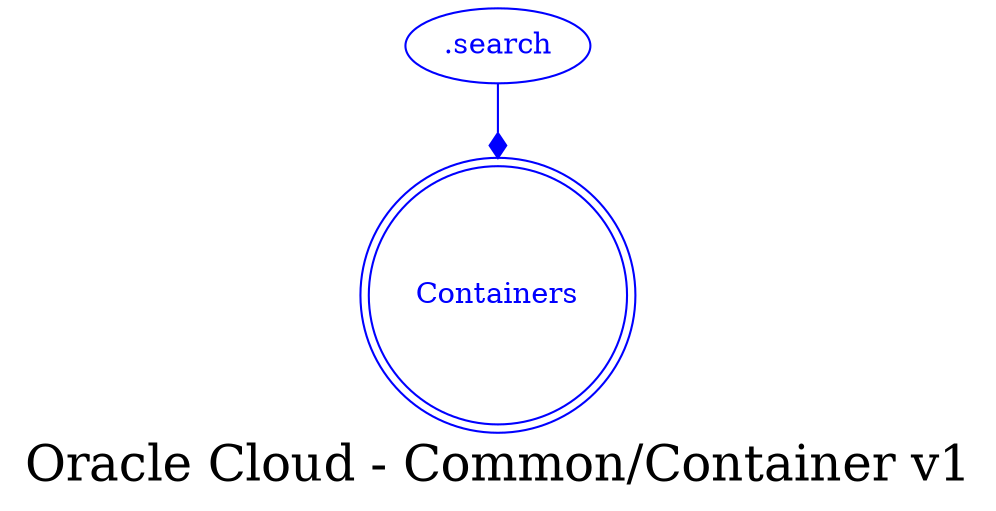 digraph LexiconGraph {
graph[label="Oracle Cloud - Common/Container v1", fontsize=24]
splines=true
"Containers" [color=blue, fontcolor=blue, shape=doublecircle]
".search" -> "Containers" [color=blue, fontcolor=blue, arrowhead=diamond, arrowtail=none]
".search" [color=blue, fontcolor=blue, shape=ellipse]
}
